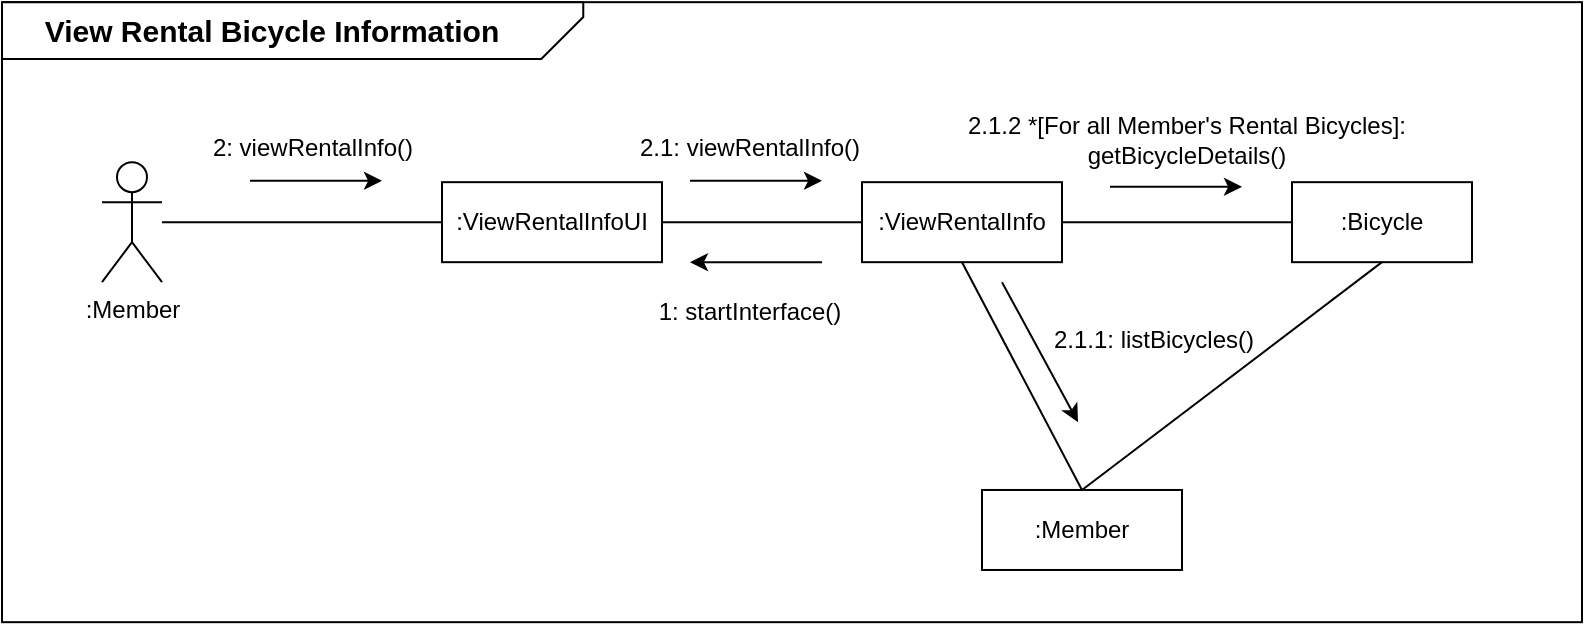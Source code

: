 <mxfile version="26.2.15">
  <diagram name="페이지-1" id="j83RDlaUJV3kTK0UDM6z">
    <mxGraphModel dx="1177" dy="355" grid="1" gridSize="10" guides="1" tooltips="1" connect="1" arrows="1" fold="1" page="1" pageScale="1" pageWidth="150" pageHeight="200" math="0" shadow="0">
      <root>
        <mxCell id="0" />
        <mxCell id="1" parent="0" />
        <mxCell id="5JfNQNPTImUstfvguGqc-1" value="" style="rounded=0;whiteSpace=wrap;html=1;" parent="1" vertex="1">
          <mxGeometry x="-400" y="236.085" width="790" height="310" as="geometry" />
        </mxCell>
        <mxCell id="5JfNQNPTImUstfvguGqc-2" value=":Member" style="shape=umlActor;verticalLabelPosition=bottom;verticalAlign=top;html=1;outlineConnect=0;" parent="1" vertex="1">
          <mxGeometry x="-350" y="316.085" width="30" height="60" as="geometry" />
        </mxCell>
        <mxCell id="5JfNQNPTImUstfvguGqc-3" value=":ViewRentalInfoUI" style="rounded=0;whiteSpace=wrap;html=1;" parent="1" vertex="1">
          <mxGeometry x="-180" y="326.085" width="110" height="40" as="geometry" />
        </mxCell>
        <mxCell id="5JfNQNPTImUstfvguGqc-4" value=":ViewRentalInfo" style="rounded=0;whiteSpace=wrap;html=1;" parent="1" vertex="1">
          <mxGeometry x="30" y="326.085" width="100" height="40" as="geometry" />
        </mxCell>
        <mxCell id="5JfNQNPTImUstfvguGqc-5" value="" style="endArrow=none;html=1;rounded=0;exitX=1;exitY=0.5;exitDx=0;exitDy=0;entryX=0;entryY=0.5;entryDx=0;entryDy=0;" parent="1" source="5JfNQNPTImUstfvguGqc-3" target="5JfNQNPTImUstfvguGqc-4" edge="1">
          <mxGeometry width="50" height="50" relative="1" as="geometry">
            <mxPoint x="-30" y="396.085" as="sourcePoint" />
            <mxPoint x="20" y="346.085" as="targetPoint" />
          </mxGeometry>
        </mxCell>
        <mxCell id="5JfNQNPTImUstfvguGqc-6" value="" style="endArrow=none;html=1;rounded=0;entryX=0;entryY=0.5;entryDx=0;entryDy=0;" parent="1" source="5JfNQNPTImUstfvguGqc-2" target="5JfNQNPTImUstfvguGqc-3" edge="1">
          <mxGeometry width="50" height="50" relative="1" as="geometry">
            <mxPoint x="-30" y="396.085" as="sourcePoint" />
            <mxPoint x="20" y="346.085" as="targetPoint" />
          </mxGeometry>
        </mxCell>
        <mxCell id="5JfNQNPTImUstfvguGqc-9" value="" style="endArrow=classic;html=1;rounded=0;" parent="1" edge="1">
          <mxGeometry width="50" height="50" relative="1" as="geometry">
            <mxPoint x="10" y="366.085" as="sourcePoint" />
            <mxPoint x="-56" y="366.085" as="targetPoint" />
          </mxGeometry>
        </mxCell>
        <mxCell id="5JfNQNPTImUstfvguGqc-10" value="" style="shape=card;whiteSpace=wrap;html=1;rotation=90;direction=south;size=21;" parent="1" vertex="1">
          <mxGeometry x="-268.9" y="105" width="28.44" height="290.64" as="geometry" />
        </mxCell>
        <mxCell id="5JfNQNPTImUstfvguGqc-11" value="&lt;span style=&quot;font-size: 15px;&quot;&gt;&lt;b&gt;View Rental Bicycle Information&lt;/b&gt;&lt;/span&gt;" style="text;html=1;align=center;verticalAlign=middle;whiteSpace=wrap;rounded=0;" parent="1" vertex="1">
          <mxGeometry x="-400" y="235.32" width="269.99" height="30" as="geometry" />
        </mxCell>
        <mxCell id="5JfNQNPTImUstfvguGqc-12" value="1: startInterface()" style="text;html=1;align=center;verticalAlign=middle;whiteSpace=wrap;rounded=0;" parent="1" vertex="1">
          <mxGeometry x="-86" y="376.085" width="120" height="30" as="geometry" />
        </mxCell>
        <mxCell id="5JfNQNPTImUstfvguGqc-15" value="" style="endArrow=classic;html=1;rounded=0;" parent="1" edge="1">
          <mxGeometry width="50" height="50" relative="1" as="geometry">
            <mxPoint x="-56" y="325.415" as="sourcePoint" />
            <mxPoint x="10" y="325.415" as="targetPoint" />
          </mxGeometry>
        </mxCell>
        <mxCell id="5JfNQNPTImUstfvguGqc-16" value="" style="endArrow=classic;html=1;rounded=0;" parent="1" edge="1">
          <mxGeometry width="50" height="50" relative="1" as="geometry">
            <mxPoint x="-276" y="325.415" as="sourcePoint" />
            <mxPoint x="-210" y="325.415" as="targetPoint" />
          </mxGeometry>
        </mxCell>
        <mxCell id="5JfNQNPTImUstfvguGqc-17" value="2: viewRentalInfo()" style="text;html=1;align=center;verticalAlign=middle;whiteSpace=wrap;rounded=0;" parent="1" vertex="1">
          <mxGeometry x="-300" y="294.085" width="111" height="30" as="geometry" />
        </mxCell>
        <mxCell id="5JfNQNPTImUstfvguGqc-20" value="2.1: viewRentalInfo()" style="text;html=1;align=center;verticalAlign=middle;whiteSpace=wrap;rounded=0;" parent="1" vertex="1">
          <mxGeometry x="-99" y="294.085" width="146" height="30" as="geometry" />
        </mxCell>
        <mxCell id="5JfNQNPTImUstfvguGqc-22" value="2.1.1: listBicycles()" style="text;html=1;align=center;verticalAlign=middle;whiteSpace=wrap;rounded=0;" parent="1" vertex="1">
          <mxGeometry x="34" y="390" width="284" height="30" as="geometry" />
        </mxCell>
        <mxCell id="ghdDOxAWVo3WH_ttvn-a-1" value=":Bicycle" style="rounded=0;whiteSpace=wrap;html=1;" parent="1" vertex="1">
          <mxGeometry x="245" y="326.085" width="90" height="40" as="geometry" />
        </mxCell>
        <mxCell id="ghdDOxAWVo3WH_ttvn-a-4" value="2.1.2 *[For all Member&#39;s Rental Bicycles]: getBicycleDetails()" style="text;html=1;align=center;verticalAlign=middle;whiteSpace=wrap;rounded=0;" parent="1" vertex="1">
          <mxGeometry x="77" y="290.09" width="231" height="30" as="geometry" />
        </mxCell>
        <mxCell id="ajjfOYGKoBiv9RAKOlgd-3" value=":Member" style="rounded=0;whiteSpace=wrap;html=1;" parent="1" vertex="1">
          <mxGeometry x="90" y="479.99" width="100" height="40" as="geometry" />
        </mxCell>
        <mxCell id="ajjfOYGKoBiv9RAKOlgd-4" value="" style="endArrow=none;html=1;rounded=0;entryX=0.5;entryY=0;entryDx=0;entryDy=0;exitX=0.5;exitY=1;exitDx=0;exitDy=0;" parent="1" source="5JfNQNPTImUstfvguGqc-4" target="ajjfOYGKoBiv9RAKOlgd-3" edge="1">
          <mxGeometry width="50" height="50" relative="1" as="geometry">
            <mxPoint x="150" y="299" as="sourcePoint" />
            <mxPoint x="272" y="299" as="targetPoint" />
          </mxGeometry>
        </mxCell>
        <mxCell id="ajjfOYGKoBiv9RAKOlgd-5" value="" style="endArrow=classic;html=1;rounded=0;" parent="1" edge="1">
          <mxGeometry width="50" height="50" relative="1" as="geometry">
            <mxPoint x="100" y="376.085" as="sourcePoint" />
            <mxPoint x="138" y="446.09" as="targetPoint" />
          </mxGeometry>
        </mxCell>
        <mxCell id="ajjfOYGKoBiv9RAKOlgd-6" value="" style="endArrow=none;html=1;rounded=0;exitX=0.5;exitY=0;exitDx=0;exitDy=0;entryX=0.5;entryY=1;entryDx=0;entryDy=0;" parent="1" source="ajjfOYGKoBiv9RAKOlgd-3" target="ghdDOxAWVo3WH_ttvn-a-1" edge="1">
          <mxGeometry width="50" height="50" relative="1" as="geometry">
            <mxPoint x="-10" y="470" as="sourcePoint" />
            <mxPoint x="40" y="420" as="targetPoint" />
          </mxGeometry>
        </mxCell>
        <mxCell id="ajjfOYGKoBiv9RAKOlgd-7" value="" style="endArrow=none;html=1;rounded=0;exitX=1;exitY=0.5;exitDx=0;exitDy=0;entryX=0;entryY=0.5;entryDx=0;entryDy=0;" parent="1" source="5JfNQNPTImUstfvguGqc-4" target="ghdDOxAWVo3WH_ttvn-a-1" edge="1">
          <mxGeometry width="50" height="50" relative="1" as="geometry">
            <mxPoint x="150" y="490" as="sourcePoint" />
            <mxPoint x="300" y="376" as="targetPoint" />
          </mxGeometry>
        </mxCell>
        <mxCell id="ajjfOYGKoBiv9RAKOlgd-8" value="" style="endArrow=classic;html=1;rounded=0;" parent="1" edge="1">
          <mxGeometry width="50" height="50" relative="1" as="geometry">
            <mxPoint x="154" y="328.415" as="sourcePoint" />
            <mxPoint x="220" y="328.415" as="targetPoint" />
          </mxGeometry>
        </mxCell>
      </root>
    </mxGraphModel>
  </diagram>
</mxfile>
